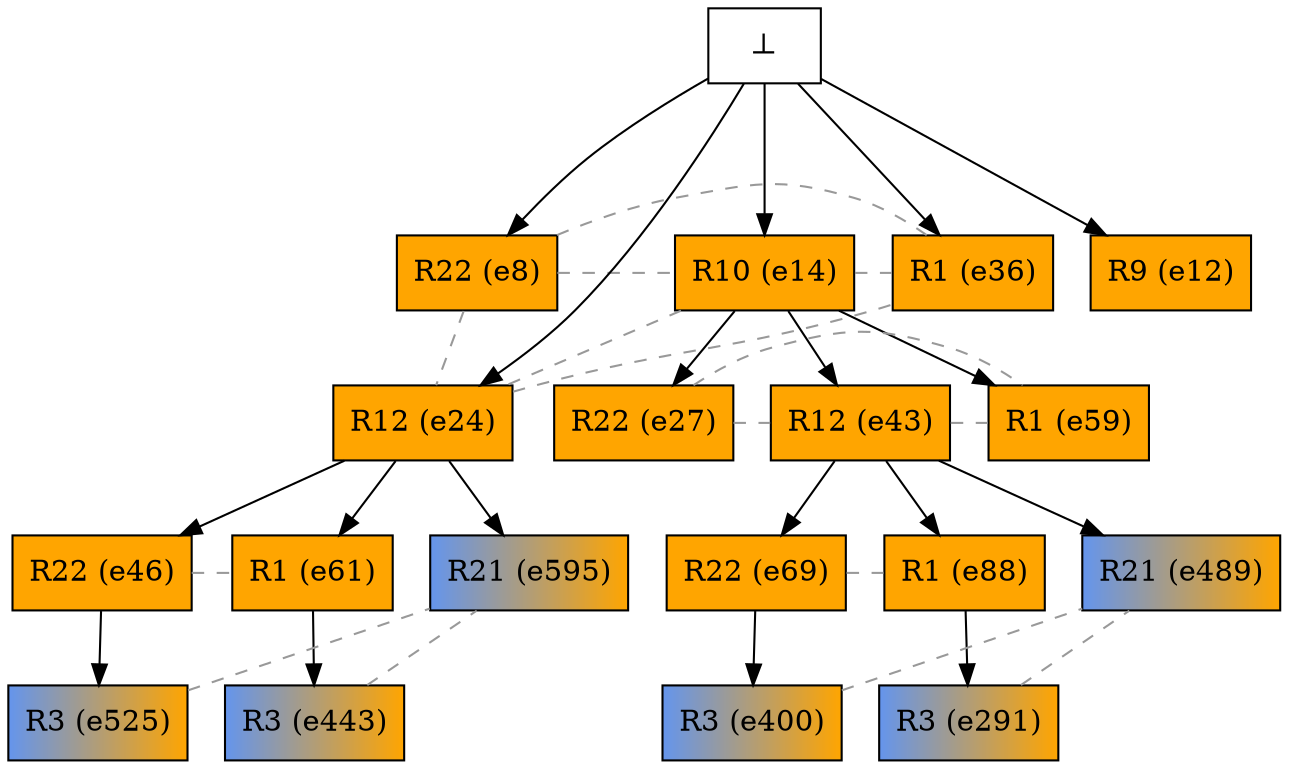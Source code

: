 digraph test {

//conflicts
  e8 -> e14 [arrowhead=none color=gray60 style=dashed constraint=false];
  e8 -> e24 [arrowhead=none color=gray60 style=dashed constraint=false];
  e8 -> e36 [arrowhead=none color=gray60 style=dashed constraint=false];
  e14 -> e24 [arrowhead=none color=gray60 style=dashed constraint=false];
  e14 -> e36 [arrowhead=none color=gray60 style=dashed constraint=false];
  e24 -> e36 [arrowhead=none color=gray60 style=dashed constraint=false];
  e27 -> e43 [arrowhead=none color=gray60 style=dashed constraint=false];
  e27 -> e59 [arrowhead=none color=gray60 style=dashed constraint=false];
  e43 -> e59 [arrowhead=none color=gray60 style=dashed constraint=false];
  e46 -> e61 [arrowhead=none color=gray60 style=dashed constraint=false];
  e69 -> e88 [arrowhead=none color=gray60 style=dashed constraint=false];
  e291 -> e489 [arrowhead=none color=gray60 style=dashed constraint=false];
  e400 -> e489 [arrowhead=none color=gray60 style=dashed constraint=false];
  e443 -> e595 [arrowhead=none color=gray60 style=dashed constraint=false];
  e525 -> e595 [arrowhead=none color=gray60 style=dashed constraint=false];

  e14 -> e27 [minlen=1];
  e14 -> e59 [minlen=1];
  e88 -> e291 [minlen=1];
  e43 -> e88 [minlen=1];
  e14 -> e43 [minlen=1];
  e69 -> e400 [minlen=1];
  e43 -> e69 [minlen=1];
  e61 -> e443 [minlen=1];
  e24 -> e61 [minlen=1];
  e43 -> e489 [minlen=1];
  e46 -> e525 [minlen=1];
  e24 -> e46 [minlen=1];
  e24 -> e595 [minlen=1];
  e0 -> e8 [minlen=2];
  e0 -> e12 [minlen=2];
  e0 -> e14 [minlen=2];
  e0 -> e24 [minlen=3];
  e0 -> e36 [minlen=2];

  e8 [color="black" fillcolor="orange:orange" label="R22 (e8)" shape=box style=filled];
  e12 [color="black" fillcolor="orange:orange" label="R9 (e12)" shape=box style=filled];
  e14 [color="black" fillcolor="orange:orange" label="R10 (e14)" shape=box style=filled];
  e24 [color="black" fillcolor="orange:orange" label="R12 (e24)" shape=box style=filled];
  e27 [color="black" fillcolor="orange:orange" label="R22 (e27)" shape=box style=filled];
  e36 [color="black" fillcolor="orange:orange" label="R1 (e36)" shape=box style=filled];
  e43 [color="black" fillcolor="orange:orange" label="R12 (e43)" shape=box style=filled];
  e46 [color="black" fillcolor="orange:orange" label="R22 (e46)" shape=box style=filled];
  e59 [color="black" fillcolor="orange:orange" label="R1 (e59)" shape=box style=filled];
  e61 [color="black" fillcolor="orange:orange" label="R1 (e61)" shape=box style=filled];
  e69 [color="black" fillcolor="orange:orange" label="R22 (e69)" shape=box style=filled];
  e88 [color="black" fillcolor="orange:orange" label="R1 (e88)" shape=box style=filled];
  e291 [color="black" fillcolor="cornflowerblue:orange" label="R3 (e291)" shape=box style=filled];
  e400 [color="black" fillcolor="cornflowerblue:orange" label="R3 (e400)" shape=box style=filled];
  e443 [color="black" fillcolor="cornflowerblue:orange" label="R3 (e443)" shape=box style=filled];
  e489 [color="black" fillcolor="cornflowerblue:orange" label="R21 (e489)" shape=box style=filled];
  e525 [color="black" fillcolor="cornflowerblue:orange" label="R3 (e525)" shape=box style=filled];
  e595 [color="black" fillcolor="cornflowerblue:orange" label="R21 (e595)" shape=box style=filled];
  e0 [fillcolor="white" label="⊥" shape=box style=filled];
}
